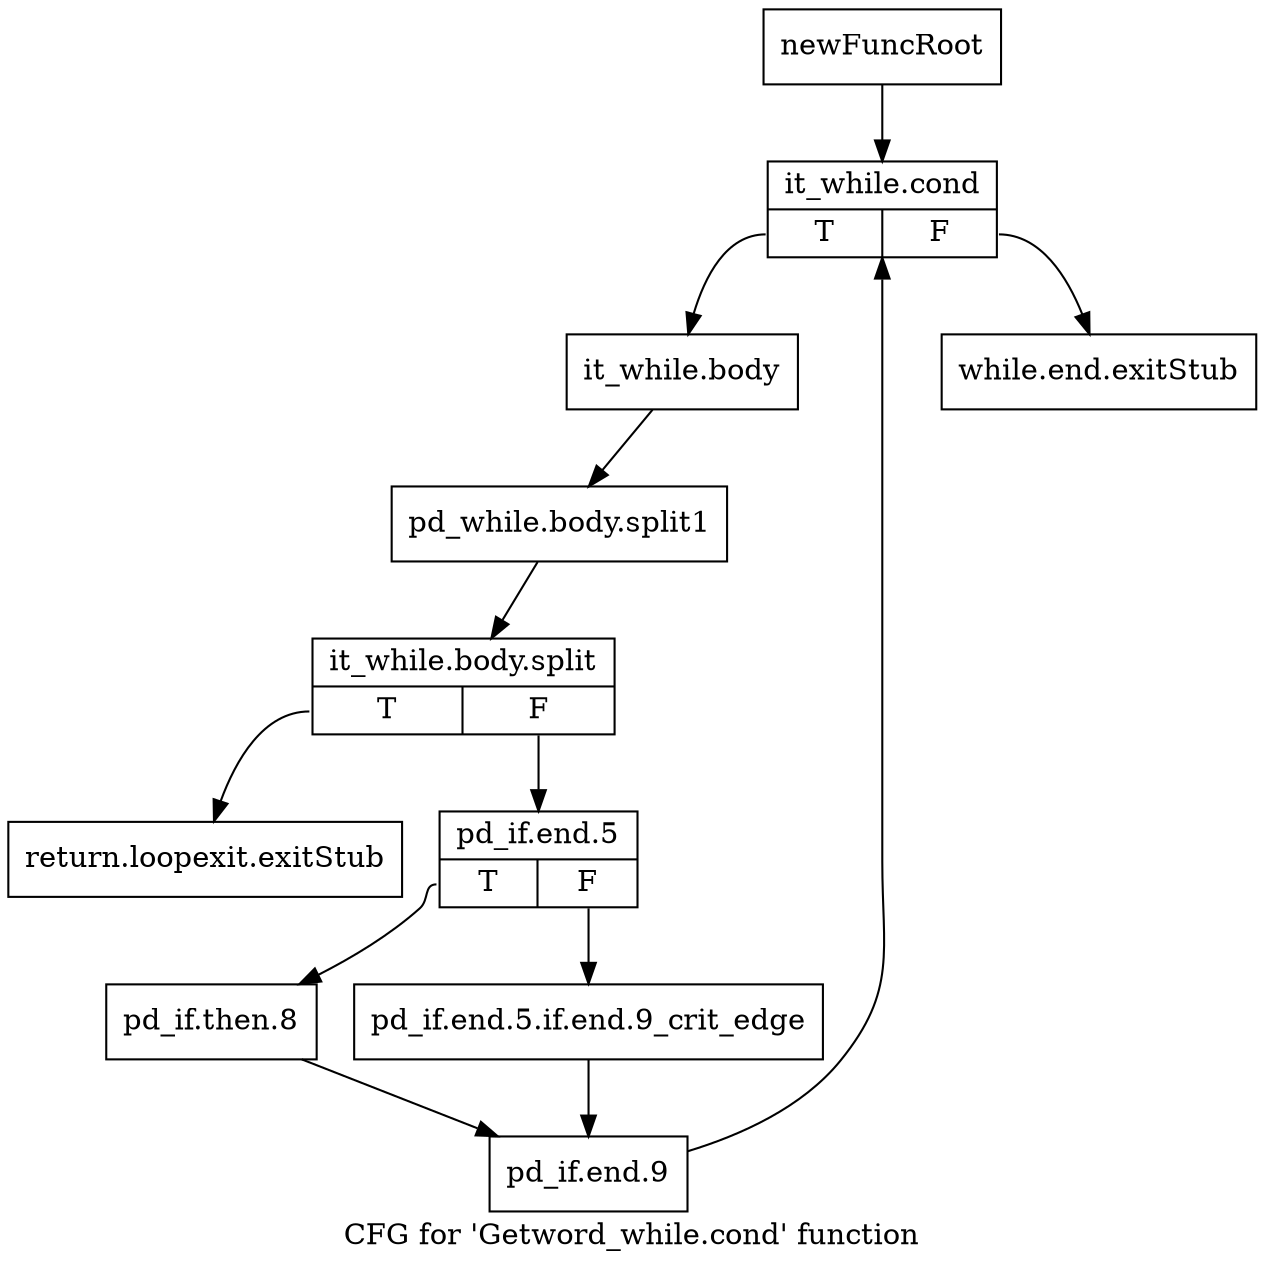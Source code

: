 digraph "CFG for 'Getword_while.cond' function" {
	label="CFG for 'Getword_while.cond' function";

	Node0x3154e80 [shape=record,label="{newFuncRoot}"];
	Node0x3154e80 -> Node0x3154f70;
	Node0x3154ed0 [shape=record,label="{while.end.exitStub}"];
	Node0x3154f20 [shape=record,label="{return.loopexit.exitStub}"];
	Node0x3154f70 [shape=record,label="{it_while.cond|{<s0>T|<s1>F}}"];
	Node0x3154f70:s0 -> Node0x3154fc0;
	Node0x3154f70:s1 -> Node0x3154ed0;
	Node0x3154fc0 [shape=record,label="{it_while.body}"];
	Node0x3154fc0 -> Node0x37c63f0;
	Node0x37c63f0 [shape=record,label="{pd_while.body.split1}"];
	Node0x37c63f0 -> Node0x3820360;
	Node0x3820360 [shape=record,label="{it_while.body.split|{<s0>T|<s1>F}}"];
	Node0x3820360:s0 -> Node0x3154f20;
	Node0x3820360:s1 -> Node0x3155010;
	Node0x3155010 [shape=record,label="{pd_if.end.5|{<s0>T|<s1>F}}"];
	Node0x3155010:s0 -> Node0x31550b0;
	Node0x3155010:s1 -> Node0x3155060;
	Node0x3155060 [shape=record,label="{pd_if.end.5.if.end.9_crit_edge}"];
	Node0x3155060 -> Node0x3155100;
	Node0x31550b0 [shape=record,label="{pd_if.then.8}"];
	Node0x31550b0 -> Node0x3155100;
	Node0x3155100 [shape=record,label="{pd_if.end.9}"];
	Node0x3155100 -> Node0x3154f70;
}
